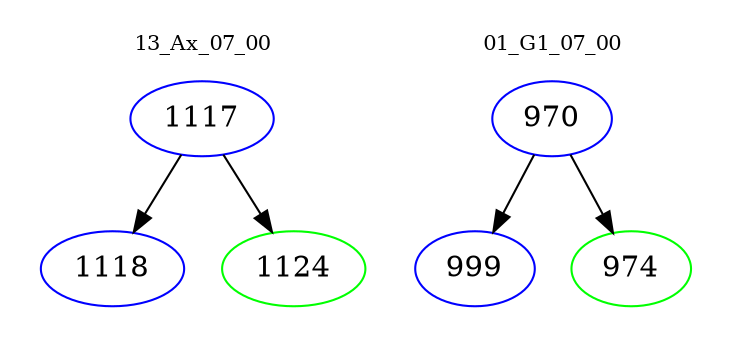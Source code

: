 digraph{
subgraph cluster_0 {
color = white
label = "13_Ax_07_00";
fontsize=10;
T0_1117 [label="1117", color="blue"]
T0_1117 -> T0_1118 [color="black"]
T0_1118 [label="1118", color="blue"]
T0_1117 -> T0_1124 [color="black"]
T0_1124 [label="1124", color="green"]
}
subgraph cluster_1 {
color = white
label = "01_G1_07_00";
fontsize=10;
T1_970 [label="970", color="blue"]
T1_970 -> T1_999 [color="black"]
T1_999 [label="999", color="blue"]
T1_970 -> T1_974 [color="black"]
T1_974 [label="974", color="green"]
}
}
